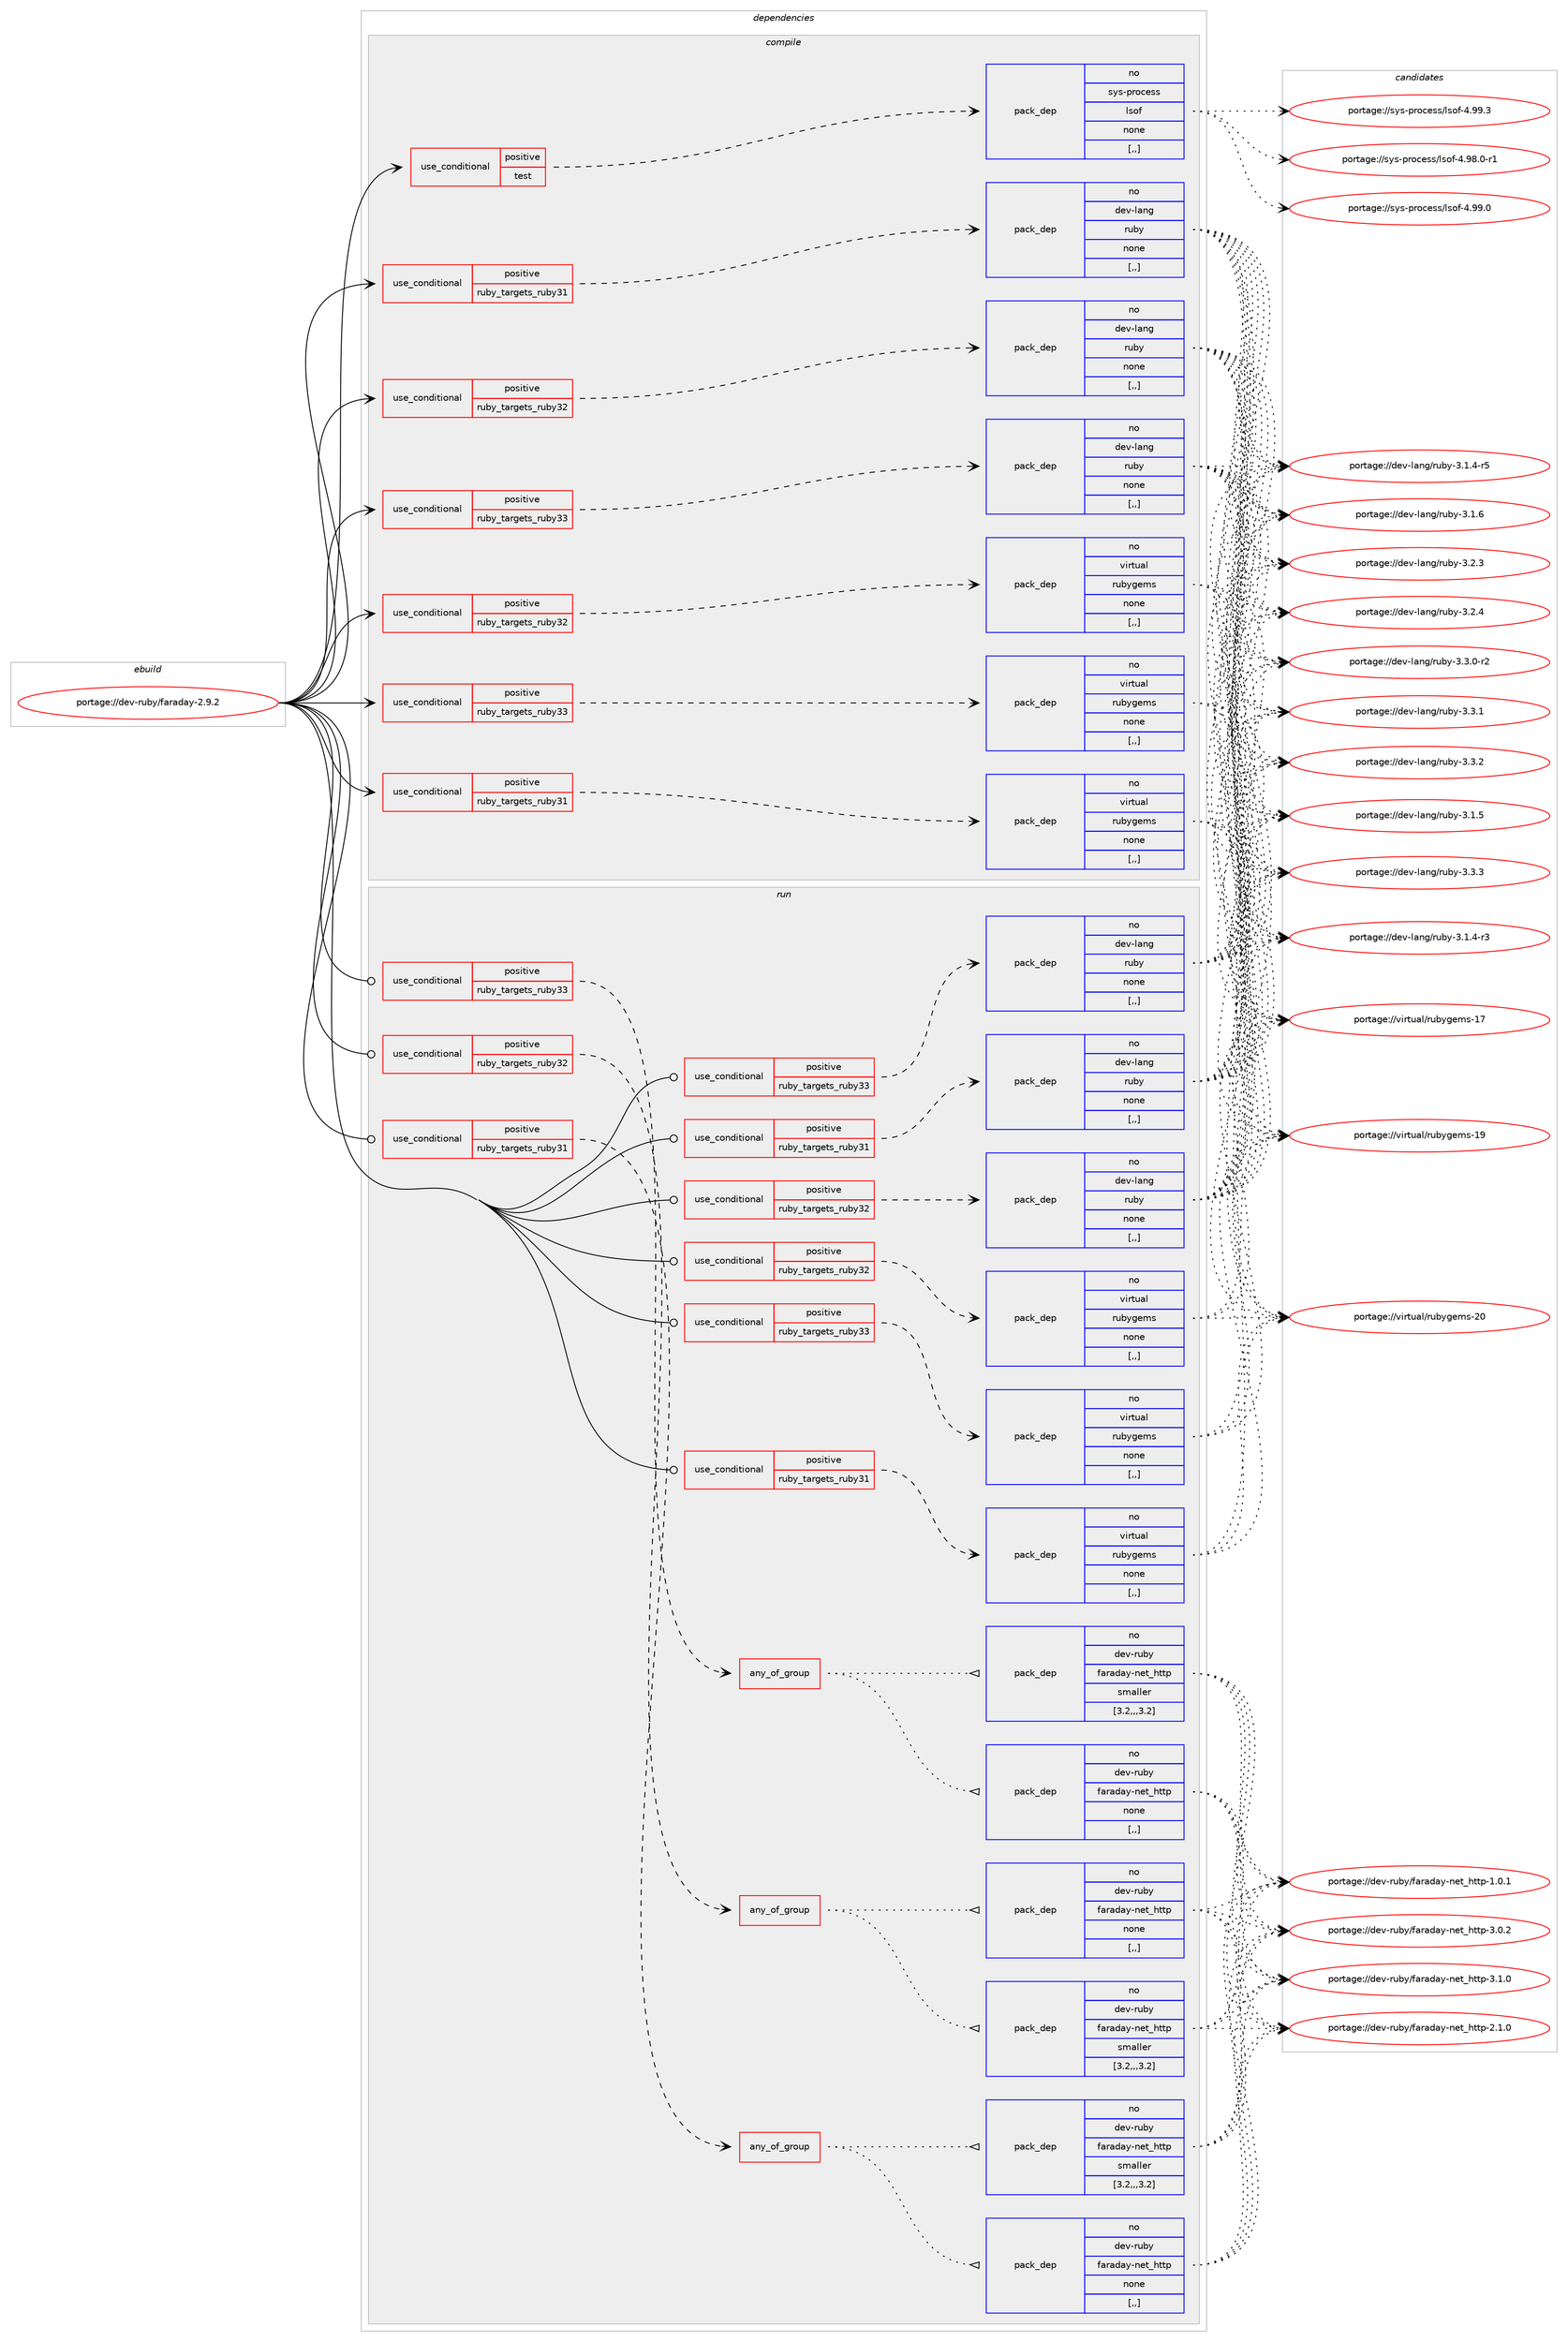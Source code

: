 digraph prolog {

# *************
# Graph options
# *************

newrank=true;
concentrate=true;
compound=true;
graph [rankdir=LR,fontname=Helvetica,fontsize=10,ranksep=1.5];#, ranksep=2.5, nodesep=0.2];
edge  [arrowhead=vee];
node  [fontname=Helvetica,fontsize=10];

# **********
# The ebuild
# **********

subgraph cluster_leftcol {
color=gray;
rank=same;
label=<<i>ebuild</i>>;
id [label="portage://dev-ruby/faraday-2.9.2", color=red, width=4, href="../dev-ruby/faraday-2.9.2.svg"];
}

# ****************
# The dependencies
# ****************

subgraph cluster_midcol {
color=gray;
label=<<i>dependencies</i>>;
subgraph cluster_compile {
fillcolor="#eeeeee";
style=filled;
label=<<i>compile</i>>;
subgraph cond46355 {
dependency179596 [label=<<TABLE BORDER="0" CELLBORDER="1" CELLSPACING="0" CELLPADDING="4"><TR><TD ROWSPAN="3" CELLPADDING="10">use_conditional</TD></TR><TR><TD>positive</TD></TR><TR><TD>ruby_targets_ruby31</TD></TR></TABLE>>, shape=none, color=red];
subgraph pack131950 {
dependency179597 [label=<<TABLE BORDER="0" CELLBORDER="1" CELLSPACING="0" CELLPADDING="4" WIDTH="220"><TR><TD ROWSPAN="6" CELLPADDING="30">pack_dep</TD></TR><TR><TD WIDTH="110">no</TD></TR><TR><TD>dev-lang</TD></TR><TR><TD>ruby</TD></TR><TR><TD>none</TD></TR><TR><TD>[,,]</TD></TR></TABLE>>, shape=none, color=blue];
}
dependency179596:e -> dependency179597:w [weight=20,style="dashed",arrowhead="vee"];
}
id:e -> dependency179596:w [weight=20,style="solid",arrowhead="vee"];
subgraph cond46356 {
dependency179598 [label=<<TABLE BORDER="0" CELLBORDER="1" CELLSPACING="0" CELLPADDING="4"><TR><TD ROWSPAN="3" CELLPADDING="10">use_conditional</TD></TR><TR><TD>positive</TD></TR><TR><TD>ruby_targets_ruby31</TD></TR></TABLE>>, shape=none, color=red];
subgraph pack131951 {
dependency179599 [label=<<TABLE BORDER="0" CELLBORDER="1" CELLSPACING="0" CELLPADDING="4" WIDTH="220"><TR><TD ROWSPAN="6" CELLPADDING="30">pack_dep</TD></TR><TR><TD WIDTH="110">no</TD></TR><TR><TD>virtual</TD></TR><TR><TD>rubygems</TD></TR><TR><TD>none</TD></TR><TR><TD>[,,]</TD></TR></TABLE>>, shape=none, color=blue];
}
dependency179598:e -> dependency179599:w [weight=20,style="dashed",arrowhead="vee"];
}
id:e -> dependency179598:w [weight=20,style="solid",arrowhead="vee"];
subgraph cond46357 {
dependency179600 [label=<<TABLE BORDER="0" CELLBORDER="1" CELLSPACING="0" CELLPADDING="4"><TR><TD ROWSPAN="3" CELLPADDING="10">use_conditional</TD></TR><TR><TD>positive</TD></TR><TR><TD>ruby_targets_ruby32</TD></TR></TABLE>>, shape=none, color=red];
subgraph pack131952 {
dependency179601 [label=<<TABLE BORDER="0" CELLBORDER="1" CELLSPACING="0" CELLPADDING="4" WIDTH="220"><TR><TD ROWSPAN="6" CELLPADDING="30">pack_dep</TD></TR><TR><TD WIDTH="110">no</TD></TR><TR><TD>dev-lang</TD></TR><TR><TD>ruby</TD></TR><TR><TD>none</TD></TR><TR><TD>[,,]</TD></TR></TABLE>>, shape=none, color=blue];
}
dependency179600:e -> dependency179601:w [weight=20,style="dashed",arrowhead="vee"];
}
id:e -> dependency179600:w [weight=20,style="solid",arrowhead="vee"];
subgraph cond46358 {
dependency179602 [label=<<TABLE BORDER="0" CELLBORDER="1" CELLSPACING="0" CELLPADDING="4"><TR><TD ROWSPAN="3" CELLPADDING="10">use_conditional</TD></TR><TR><TD>positive</TD></TR><TR><TD>ruby_targets_ruby32</TD></TR></TABLE>>, shape=none, color=red];
subgraph pack131953 {
dependency179603 [label=<<TABLE BORDER="0" CELLBORDER="1" CELLSPACING="0" CELLPADDING="4" WIDTH="220"><TR><TD ROWSPAN="6" CELLPADDING="30">pack_dep</TD></TR><TR><TD WIDTH="110">no</TD></TR><TR><TD>virtual</TD></TR><TR><TD>rubygems</TD></TR><TR><TD>none</TD></TR><TR><TD>[,,]</TD></TR></TABLE>>, shape=none, color=blue];
}
dependency179602:e -> dependency179603:w [weight=20,style="dashed",arrowhead="vee"];
}
id:e -> dependency179602:w [weight=20,style="solid",arrowhead="vee"];
subgraph cond46359 {
dependency179604 [label=<<TABLE BORDER="0" CELLBORDER="1" CELLSPACING="0" CELLPADDING="4"><TR><TD ROWSPAN="3" CELLPADDING="10">use_conditional</TD></TR><TR><TD>positive</TD></TR><TR><TD>ruby_targets_ruby33</TD></TR></TABLE>>, shape=none, color=red];
subgraph pack131954 {
dependency179605 [label=<<TABLE BORDER="0" CELLBORDER="1" CELLSPACING="0" CELLPADDING="4" WIDTH="220"><TR><TD ROWSPAN="6" CELLPADDING="30">pack_dep</TD></TR><TR><TD WIDTH="110">no</TD></TR><TR><TD>dev-lang</TD></TR><TR><TD>ruby</TD></TR><TR><TD>none</TD></TR><TR><TD>[,,]</TD></TR></TABLE>>, shape=none, color=blue];
}
dependency179604:e -> dependency179605:w [weight=20,style="dashed",arrowhead="vee"];
}
id:e -> dependency179604:w [weight=20,style="solid",arrowhead="vee"];
subgraph cond46360 {
dependency179606 [label=<<TABLE BORDER="0" CELLBORDER="1" CELLSPACING="0" CELLPADDING="4"><TR><TD ROWSPAN="3" CELLPADDING="10">use_conditional</TD></TR><TR><TD>positive</TD></TR><TR><TD>ruby_targets_ruby33</TD></TR></TABLE>>, shape=none, color=red];
subgraph pack131955 {
dependency179607 [label=<<TABLE BORDER="0" CELLBORDER="1" CELLSPACING="0" CELLPADDING="4" WIDTH="220"><TR><TD ROWSPAN="6" CELLPADDING="30">pack_dep</TD></TR><TR><TD WIDTH="110">no</TD></TR><TR><TD>virtual</TD></TR><TR><TD>rubygems</TD></TR><TR><TD>none</TD></TR><TR><TD>[,,]</TD></TR></TABLE>>, shape=none, color=blue];
}
dependency179606:e -> dependency179607:w [weight=20,style="dashed",arrowhead="vee"];
}
id:e -> dependency179606:w [weight=20,style="solid",arrowhead="vee"];
subgraph cond46361 {
dependency179608 [label=<<TABLE BORDER="0" CELLBORDER="1" CELLSPACING="0" CELLPADDING="4"><TR><TD ROWSPAN="3" CELLPADDING="10">use_conditional</TD></TR><TR><TD>positive</TD></TR><TR><TD>test</TD></TR></TABLE>>, shape=none, color=red];
subgraph pack131956 {
dependency179609 [label=<<TABLE BORDER="0" CELLBORDER="1" CELLSPACING="0" CELLPADDING="4" WIDTH="220"><TR><TD ROWSPAN="6" CELLPADDING="30">pack_dep</TD></TR><TR><TD WIDTH="110">no</TD></TR><TR><TD>sys-process</TD></TR><TR><TD>lsof</TD></TR><TR><TD>none</TD></TR><TR><TD>[,,]</TD></TR></TABLE>>, shape=none, color=blue];
}
dependency179608:e -> dependency179609:w [weight=20,style="dashed",arrowhead="vee"];
}
id:e -> dependency179608:w [weight=20,style="solid",arrowhead="vee"];
}
subgraph cluster_compileandrun {
fillcolor="#eeeeee";
style=filled;
label=<<i>compile and run</i>>;
}
subgraph cluster_run {
fillcolor="#eeeeee";
style=filled;
label=<<i>run</i>>;
subgraph cond46362 {
dependency179610 [label=<<TABLE BORDER="0" CELLBORDER="1" CELLSPACING="0" CELLPADDING="4"><TR><TD ROWSPAN="3" CELLPADDING="10">use_conditional</TD></TR><TR><TD>positive</TD></TR><TR><TD>ruby_targets_ruby31</TD></TR></TABLE>>, shape=none, color=red];
subgraph any1149 {
dependency179611 [label=<<TABLE BORDER="0" CELLBORDER="1" CELLSPACING="0" CELLPADDING="4"><TR><TD CELLPADDING="10">any_of_group</TD></TR></TABLE>>, shape=none, color=red];subgraph pack131957 {
dependency179612 [label=<<TABLE BORDER="0" CELLBORDER="1" CELLSPACING="0" CELLPADDING="4" WIDTH="220"><TR><TD ROWSPAN="6" CELLPADDING="30">pack_dep</TD></TR><TR><TD WIDTH="110">no</TD></TR><TR><TD>dev-ruby</TD></TR><TR><TD>faraday-net_http</TD></TR><TR><TD>smaller</TD></TR><TR><TD>[3.2,,,3.2]</TD></TR></TABLE>>, shape=none, color=blue];
}
dependency179611:e -> dependency179612:w [weight=20,style="dotted",arrowhead="oinv"];
subgraph pack131958 {
dependency179613 [label=<<TABLE BORDER="0" CELLBORDER="1" CELLSPACING="0" CELLPADDING="4" WIDTH="220"><TR><TD ROWSPAN="6" CELLPADDING="30">pack_dep</TD></TR><TR><TD WIDTH="110">no</TD></TR><TR><TD>dev-ruby</TD></TR><TR><TD>faraday-net_http</TD></TR><TR><TD>none</TD></TR><TR><TD>[,,]</TD></TR></TABLE>>, shape=none, color=blue];
}
dependency179611:e -> dependency179613:w [weight=20,style="dotted",arrowhead="oinv"];
}
dependency179610:e -> dependency179611:w [weight=20,style="dashed",arrowhead="vee"];
}
id:e -> dependency179610:w [weight=20,style="solid",arrowhead="odot"];
subgraph cond46363 {
dependency179614 [label=<<TABLE BORDER="0" CELLBORDER="1" CELLSPACING="0" CELLPADDING="4"><TR><TD ROWSPAN="3" CELLPADDING="10">use_conditional</TD></TR><TR><TD>positive</TD></TR><TR><TD>ruby_targets_ruby31</TD></TR></TABLE>>, shape=none, color=red];
subgraph pack131959 {
dependency179615 [label=<<TABLE BORDER="0" CELLBORDER="1" CELLSPACING="0" CELLPADDING="4" WIDTH="220"><TR><TD ROWSPAN="6" CELLPADDING="30">pack_dep</TD></TR><TR><TD WIDTH="110">no</TD></TR><TR><TD>dev-lang</TD></TR><TR><TD>ruby</TD></TR><TR><TD>none</TD></TR><TR><TD>[,,]</TD></TR></TABLE>>, shape=none, color=blue];
}
dependency179614:e -> dependency179615:w [weight=20,style="dashed",arrowhead="vee"];
}
id:e -> dependency179614:w [weight=20,style="solid",arrowhead="odot"];
subgraph cond46364 {
dependency179616 [label=<<TABLE BORDER="0" CELLBORDER="1" CELLSPACING="0" CELLPADDING="4"><TR><TD ROWSPAN="3" CELLPADDING="10">use_conditional</TD></TR><TR><TD>positive</TD></TR><TR><TD>ruby_targets_ruby31</TD></TR></TABLE>>, shape=none, color=red];
subgraph pack131960 {
dependency179617 [label=<<TABLE BORDER="0" CELLBORDER="1" CELLSPACING="0" CELLPADDING="4" WIDTH="220"><TR><TD ROWSPAN="6" CELLPADDING="30">pack_dep</TD></TR><TR><TD WIDTH="110">no</TD></TR><TR><TD>virtual</TD></TR><TR><TD>rubygems</TD></TR><TR><TD>none</TD></TR><TR><TD>[,,]</TD></TR></TABLE>>, shape=none, color=blue];
}
dependency179616:e -> dependency179617:w [weight=20,style="dashed",arrowhead="vee"];
}
id:e -> dependency179616:w [weight=20,style="solid",arrowhead="odot"];
subgraph cond46365 {
dependency179618 [label=<<TABLE BORDER="0" CELLBORDER="1" CELLSPACING="0" CELLPADDING="4"><TR><TD ROWSPAN="3" CELLPADDING="10">use_conditional</TD></TR><TR><TD>positive</TD></TR><TR><TD>ruby_targets_ruby32</TD></TR></TABLE>>, shape=none, color=red];
subgraph any1150 {
dependency179619 [label=<<TABLE BORDER="0" CELLBORDER="1" CELLSPACING="0" CELLPADDING="4"><TR><TD CELLPADDING="10">any_of_group</TD></TR></TABLE>>, shape=none, color=red];subgraph pack131961 {
dependency179620 [label=<<TABLE BORDER="0" CELLBORDER="1" CELLSPACING="0" CELLPADDING="4" WIDTH="220"><TR><TD ROWSPAN="6" CELLPADDING="30">pack_dep</TD></TR><TR><TD WIDTH="110">no</TD></TR><TR><TD>dev-ruby</TD></TR><TR><TD>faraday-net_http</TD></TR><TR><TD>smaller</TD></TR><TR><TD>[3.2,,,3.2]</TD></TR></TABLE>>, shape=none, color=blue];
}
dependency179619:e -> dependency179620:w [weight=20,style="dotted",arrowhead="oinv"];
subgraph pack131962 {
dependency179621 [label=<<TABLE BORDER="0" CELLBORDER="1" CELLSPACING="0" CELLPADDING="4" WIDTH="220"><TR><TD ROWSPAN="6" CELLPADDING="30">pack_dep</TD></TR><TR><TD WIDTH="110">no</TD></TR><TR><TD>dev-ruby</TD></TR><TR><TD>faraday-net_http</TD></TR><TR><TD>none</TD></TR><TR><TD>[,,]</TD></TR></TABLE>>, shape=none, color=blue];
}
dependency179619:e -> dependency179621:w [weight=20,style="dotted",arrowhead="oinv"];
}
dependency179618:e -> dependency179619:w [weight=20,style="dashed",arrowhead="vee"];
}
id:e -> dependency179618:w [weight=20,style="solid",arrowhead="odot"];
subgraph cond46366 {
dependency179622 [label=<<TABLE BORDER="0" CELLBORDER="1" CELLSPACING="0" CELLPADDING="4"><TR><TD ROWSPAN="3" CELLPADDING="10">use_conditional</TD></TR><TR><TD>positive</TD></TR><TR><TD>ruby_targets_ruby32</TD></TR></TABLE>>, shape=none, color=red];
subgraph pack131963 {
dependency179623 [label=<<TABLE BORDER="0" CELLBORDER="1" CELLSPACING="0" CELLPADDING="4" WIDTH="220"><TR><TD ROWSPAN="6" CELLPADDING="30">pack_dep</TD></TR><TR><TD WIDTH="110">no</TD></TR><TR><TD>dev-lang</TD></TR><TR><TD>ruby</TD></TR><TR><TD>none</TD></TR><TR><TD>[,,]</TD></TR></TABLE>>, shape=none, color=blue];
}
dependency179622:e -> dependency179623:w [weight=20,style="dashed",arrowhead="vee"];
}
id:e -> dependency179622:w [weight=20,style="solid",arrowhead="odot"];
subgraph cond46367 {
dependency179624 [label=<<TABLE BORDER="0" CELLBORDER="1" CELLSPACING="0" CELLPADDING="4"><TR><TD ROWSPAN="3" CELLPADDING="10">use_conditional</TD></TR><TR><TD>positive</TD></TR><TR><TD>ruby_targets_ruby32</TD></TR></TABLE>>, shape=none, color=red];
subgraph pack131964 {
dependency179625 [label=<<TABLE BORDER="0" CELLBORDER="1" CELLSPACING="0" CELLPADDING="4" WIDTH="220"><TR><TD ROWSPAN="6" CELLPADDING="30">pack_dep</TD></TR><TR><TD WIDTH="110">no</TD></TR><TR><TD>virtual</TD></TR><TR><TD>rubygems</TD></TR><TR><TD>none</TD></TR><TR><TD>[,,]</TD></TR></TABLE>>, shape=none, color=blue];
}
dependency179624:e -> dependency179625:w [weight=20,style="dashed",arrowhead="vee"];
}
id:e -> dependency179624:w [weight=20,style="solid",arrowhead="odot"];
subgraph cond46368 {
dependency179626 [label=<<TABLE BORDER="0" CELLBORDER="1" CELLSPACING="0" CELLPADDING="4"><TR><TD ROWSPAN="3" CELLPADDING="10">use_conditional</TD></TR><TR><TD>positive</TD></TR><TR><TD>ruby_targets_ruby33</TD></TR></TABLE>>, shape=none, color=red];
subgraph any1151 {
dependency179627 [label=<<TABLE BORDER="0" CELLBORDER="1" CELLSPACING="0" CELLPADDING="4"><TR><TD CELLPADDING="10">any_of_group</TD></TR></TABLE>>, shape=none, color=red];subgraph pack131965 {
dependency179628 [label=<<TABLE BORDER="0" CELLBORDER="1" CELLSPACING="0" CELLPADDING="4" WIDTH="220"><TR><TD ROWSPAN="6" CELLPADDING="30">pack_dep</TD></TR><TR><TD WIDTH="110">no</TD></TR><TR><TD>dev-ruby</TD></TR><TR><TD>faraday-net_http</TD></TR><TR><TD>smaller</TD></TR><TR><TD>[3.2,,,3.2]</TD></TR></TABLE>>, shape=none, color=blue];
}
dependency179627:e -> dependency179628:w [weight=20,style="dotted",arrowhead="oinv"];
subgraph pack131966 {
dependency179629 [label=<<TABLE BORDER="0" CELLBORDER="1" CELLSPACING="0" CELLPADDING="4" WIDTH="220"><TR><TD ROWSPAN="6" CELLPADDING="30">pack_dep</TD></TR><TR><TD WIDTH="110">no</TD></TR><TR><TD>dev-ruby</TD></TR><TR><TD>faraday-net_http</TD></TR><TR><TD>none</TD></TR><TR><TD>[,,]</TD></TR></TABLE>>, shape=none, color=blue];
}
dependency179627:e -> dependency179629:w [weight=20,style="dotted",arrowhead="oinv"];
}
dependency179626:e -> dependency179627:w [weight=20,style="dashed",arrowhead="vee"];
}
id:e -> dependency179626:w [weight=20,style="solid",arrowhead="odot"];
subgraph cond46369 {
dependency179630 [label=<<TABLE BORDER="0" CELLBORDER="1" CELLSPACING="0" CELLPADDING="4"><TR><TD ROWSPAN="3" CELLPADDING="10">use_conditional</TD></TR><TR><TD>positive</TD></TR><TR><TD>ruby_targets_ruby33</TD></TR></TABLE>>, shape=none, color=red];
subgraph pack131967 {
dependency179631 [label=<<TABLE BORDER="0" CELLBORDER="1" CELLSPACING="0" CELLPADDING="4" WIDTH="220"><TR><TD ROWSPAN="6" CELLPADDING="30">pack_dep</TD></TR><TR><TD WIDTH="110">no</TD></TR><TR><TD>dev-lang</TD></TR><TR><TD>ruby</TD></TR><TR><TD>none</TD></TR><TR><TD>[,,]</TD></TR></TABLE>>, shape=none, color=blue];
}
dependency179630:e -> dependency179631:w [weight=20,style="dashed",arrowhead="vee"];
}
id:e -> dependency179630:w [weight=20,style="solid",arrowhead="odot"];
subgraph cond46370 {
dependency179632 [label=<<TABLE BORDER="0" CELLBORDER="1" CELLSPACING="0" CELLPADDING="4"><TR><TD ROWSPAN="3" CELLPADDING="10">use_conditional</TD></TR><TR><TD>positive</TD></TR><TR><TD>ruby_targets_ruby33</TD></TR></TABLE>>, shape=none, color=red];
subgraph pack131968 {
dependency179633 [label=<<TABLE BORDER="0" CELLBORDER="1" CELLSPACING="0" CELLPADDING="4" WIDTH="220"><TR><TD ROWSPAN="6" CELLPADDING="30">pack_dep</TD></TR><TR><TD WIDTH="110">no</TD></TR><TR><TD>virtual</TD></TR><TR><TD>rubygems</TD></TR><TR><TD>none</TD></TR><TR><TD>[,,]</TD></TR></TABLE>>, shape=none, color=blue];
}
dependency179632:e -> dependency179633:w [weight=20,style="dashed",arrowhead="vee"];
}
id:e -> dependency179632:w [weight=20,style="solid",arrowhead="odot"];
}
}

# **************
# The candidates
# **************

subgraph cluster_choices {
rank=same;
color=gray;
label=<<i>candidates</i>>;

subgraph choice131950 {
color=black;
nodesep=1;
choice100101118451089711010347114117981214551464946524511451 [label="portage://dev-lang/ruby-3.1.4-r3", color=red, width=4,href="../dev-lang/ruby-3.1.4-r3.svg"];
choice100101118451089711010347114117981214551464946524511453 [label="portage://dev-lang/ruby-3.1.4-r5", color=red, width=4,href="../dev-lang/ruby-3.1.4-r5.svg"];
choice10010111845108971101034711411798121455146494653 [label="portage://dev-lang/ruby-3.1.5", color=red, width=4,href="../dev-lang/ruby-3.1.5.svg"];
choice10010111845108971101034711411798121455146494654 [label="portage://dev-lang/ruby-3.1.6", color=red, width=4,href="../dev-lang/ruby-3.1.6.svg"];
choice10010111845108971101034711411798121455146504651 [label="portage://dev-lang/ruby-3.2.3", color=red, width=4,href="../dev-lang/ruby-3.2.3.svg"];
choice10010111845108971101034711411798121455146504652 [label="portage://dev-lang/ruby-3.2.4", color=red, width=4,href="../dev-lang/ruby-3.2.4.svg"];
choice100101118451089711010347114117981214551465146484511450 [label="portage://dev-lang/ruby-3.3.0-r2", color=red, width=4,href="../dev-lang/ruby-3.3.0-r2.svg"];
choice10010111845108971101034711411798121455146514649 [label="portage://dev-lang/ruby-3.3.1", color=red, width=4,href="../dev-lang/ruby-3.3.1.svg"];
choice10010111845108971101034711411798121455146514650 [label="portage://dev-lang/ruby-3.3.2", color=red, width=4,href="../dev-lang/ruby-3.3.2.svg"];
choice10010111845108971101034711411798121455146514651 [label="portage://dev-lang/ruby-3.3.3", color=red, width=4,href="../dev-lang/ruby-3.3.3.svg"];
dependency179597:e -> choice100101118451089711010347114117981214551464946524511451:w [style=dotted,weight="100"];
dependency179597:e -> choice100101118451089711010347114117981214551464946524511453:w [style=dotted,weight="100"];
dependency179597:e -> choice10010111845108971101034711411798121455146494653:w [style=dotted,weight="100"];
dependency179597:e -> choice10010111845108971101034711411798121455146494654:w [style=dotted,weight="100"];
dependency179597:e -> choice10010111845108971101034711411798121455146504651:w [style=dotted,weight="100"];
dependency179597:e -> choice10010111845108971101034711411798121455146504652:w [style=dotted,weight="100"];
dependency179597:e -> choice100101118451089711010347114117981214551465146484511450:w [style=dotted,weight="100"];
dependency179597:e -> choice10010111845108971101034711411798121455146514649:w [style=dotted,weight="100"];
dependency179597:e -> choice10010111845108971101034711411798121455146514650:w [style=dotted,weight="100"];
dependency179597:e -> choice10010111845108971101034711411798121455146514651:w [style=dotted,weight="100"];
}
subgraph choice131951 {
color=black;
nodesep=1;
choice118105114116117971084711411798121103101109115454955 [label="portage://virtual/rubygems-17", color=red, width=4,href="../virtual/rubygems-17.svg"];
choice118105114116117971084711411798121103101109115454957 [label="portage://virtual/rubygems-19", color=red, width=4,href="../virtual/rubygems-19.svg"];
choice118105114116117971084711411798121103101109115455048 [label="portage://virtual/rubygems-20", color=red, width=4,href="../virtual/rubygems-20.svg"];
dependency179599:e -> choice118105114116117971084711411798121103101109115454955:w [style=dotted,weight="100"];
dependency179599:e -> choice118105114116117971084711411798121103101109115454957:w [style=dotted,weight="100"];
dependency179599:e -> choice118105114116117971084711411798121103101109115455048:w [style=dotted,weight="100"];
}
subgraph choice131952 {
color=black;
nodesep=1;
choice100101118451089711010347114117981214551464946524511451 [label="portage://dev-lang/ruby-3.1.4-r3", color=red, width=4,href="../dev-lang/ruby-3.1.4-r3.svg"];
choice100101118451089711010347114117981214551464946524511453 [label="portage://dev-lang/ruby-3.1.4-r5", color=red, width=4,href="../dev-lang/ruby-3.1.4-r5.svg"];
choice10010111845108971101034711411798121455146494653 [label="portage://dev-lang/ruby-3.1.5", color=red, width=4,href="../dev-lang/ruby-3.1.5.svg"];
choice10010111845108971101034711411798121455146494654 [label="portage://dev-lang/ruby-3.1.6", color=red, width=4,href="../dev-lang/ruby-3.1.6.svg"];
choice10010111845108971101034711411798121455146504651 [label="portage://dev-lang/ruby-3.2.3", color=red, width=4,href="../dev-lang/ruby-3.2.3.svg"];
choice10010111845108971101034711411798121455146504652 [label="portage://dev-lang/ruby-3.2.4", color=red, width=4,href="../dev-lang/ruby-3.2.4.svg"];
choice100101118451089711010347114117981214551465146484511450 [label="portage://dev-lang/ruby-3.3.0-r2", color=red, width=4,href="../dev-lang/ruby-3.3.0-r2.svg"];
choice10010111845108971101034711411798121455146514649 [label="portage://dev-lang/ruby-3.3.1", color=red, width=4,href="../dev-lang/ruby-3.3.1.svg"];
choice10010111845108971101034711411798121455146514650 [label="portage://dev-lang/ruby-3.3.2", color=red, width=4,href="../dev-lang/ruby-3.3.2.svg"];
choice10010111845108971101034711411798121455146514651 [label="portage://dev-lang/ruby-3.3.3", color=red, width=4,href="../dev-lang/ruby-3.3.3.svg"];
dependency179601:e -> choice100101118451089711010347114117981214551464946524511451:w [style=dotted,weight="100"];
dependency179601:e -> choice100101118451089711010347114117981214551464946524511453:w [style=dotted,weight="100"];
dependency179601:e -> choice10010111845108971101034711411798121455146494653:w [style=dotted,weight="100"];
dependency179601:e -> choice10010111845108971101034711411798121455146494654:w [style=dotted,weight="100"];
dependency179601:e -> choice10010111845108971101034711411798121455146504651:w [style=dotted,weight="100"];
dependency179601:e -> choice10010111845108971101034711411798121455146504652:w [style=dotted,weight="100"];
dependency179601:e -> choice100101118451089711010347114117981214551465146484511450:w [style=dotted,weight="100"];
dependency179601:e -> choice10010111845108971101034711411798121455146514649:w [style=dotted,weight="100"];
dependency179601:e -> choice10010111845108971101034711411798121455146514650:w [style=dotted,weight="100"];
dependency179601:e -> choice10010111845108971101034711411798121455146514651:w [style=dotted,weight="100"];
}
subgraph choice131953 {
color=black;
nodesep=1;
choice118105114116117971084711411798121103101109115454955 [label="portage://virtual/rubygems-17", color=red, width=4,href="../virtual/rubygems-17.svg"];
choice118105114116117971084711411798121103101109115454957 [label="portage://virtual/rubygems-19", color=red, width=4,href="../virtual/rubygems-19.svg"];
choice118105114116117971084711411798121103101109115455048 [label="portage://virtual/rubygems-20", color=red, width=4,href="../virtual/rubygems-20.svg"];
dependency179603:e -> choice118105114116117971084711411798121103101109115454955:w [style=dotted,weight="100"];
dependency179603:e -> choice118105114116117971084711411798121103101109115454957:w [style=dotted,weight="100"];
dependency179603:e -> choice118105114116117971084711411798121103101109115455048:w [style=dotted,weight="100"];
}
subgraph choice131954 {
color=black;
nodesep=1;
choice100101118451089711010347114117981214551464946524511451 [label="portage://dev-lang/ruby-3.1.4-r3", color=red, width=4,href="../dev-lang/ruby-3.1.4-r3.svg"];
choice100101118451089711010347114117981214551464946524511453 [label="portage://dev-lang/ruby-3.1.4-r5", color=red, width=4,href="../dev-lang/ruby-3.1.4-r5.svg"];
choice10010111845108971101034711411798121455146494653 [label="portage://dev-lang/ruby-3.1.5", color=red, width=4,href="../dev-lang/ruby-3.1.5.svg"];
choice10010111845108971101034711411798121455146494654 [label="portage://dev-lang/ruby-3.1.6", color=red, width=4,href="../dev-lang/ruby-3.1.6.svg"];
choice10010111845108971101034711411798121455146504651 [label="portage://dev-lang/ruby-3.2.3", color=red, width=4,href="../dev-lang/ruby-3.2.3.svg"];
choice10010111845108971101034711411798121455146504652 [label="portage://dev-lang/ruby-3.2.4", color=red, width=4,href="../dev-lang/ruby-3.2.4.svg"];
choice100101118451089711010347114117981214551465146484511450 [label="portage://dev-lang/ruby-3.3.0-r2", color=red, width=4,href="../dev-lang/ruby-3.3.0-r2.svg"];
choice10010111845108971101034711411798121455146514649 [label="portage://dev-lang/ruby-3.3.1", color=red, width=4,href="../dev-lang/ruby-3.3.1.svg"];
choice10010111845108971101034711411798121455146514650 [label="portage://dev-lang/ruby-3.3.2", color=red, width=4,href="../dev-lang/ruby-3.3.2.svg"];
choice10010111845108971101034711411798121455146514651 [label="portage://dev-lang/ruby-3.3.3", color=red, width=4,href="../dev-lang/ruby-3.3.3.svg"];
dependency179605:e -> choice100101118451089711010347114117981214551464946524511451:w [style=dotted,weight="100"];
dependency179605:e -> choice100101118451089711010347114117981214551464946524511453:w [style=dotted,weight="100"];
dependency179605:e -> choice10010111845108971101034711411798121455146494653:w [style=dotted,weight="100"];
dependency179605:e -> choice10010111845108971101034711411798121455146494654:w [style=dotted,weight="100"];
dependency179605:e -> choice10010111845108971101034711411798121455146504651:w [style=dotted,weight="100"];
dependency179605:e -> choice10010111845108971101034711411798121455146504652:w [style=dotted,weight="100"];
dependency179605:e -> choice100101118451089711010347114117981214551465146484511450:w [style=dotted,weight="100"];
dependency179605:e -> choice10010111845108971101034711411798121455146514649:w [style=dotted,weight="100"];
dependency179605:e -> choice10010111845108971101034711411798121455146514650:w [style=dotted,weight="100"];
dependency179605:e -> choice10010111845108971101034711411798121455146514651:w [style=dotted,weight="100"];
}
subgraph choice131955 {
color=black;
nodesep=1;
choice118105114116117971084711411798121103101109115454955 [label="portage://virtual/rubygems-17", color=red, width=4,href="../virtual/rubygems-17.svg"];
choice118105114116117971084711411798121103101109115454957 [label="portage://virtual/rubygems-19", color=red, width=4,href="../virtual/rubygems-19.svg"];
choice118105114116117971084711411798121103101109115455048 [label="portage://virtual/rubygems-20", color=red, width=4,href="../virtual/rubygems-20.svg"];
dependency179607:e -> choice118105114116117971084711411798121103101109115454955:w [style=dotted,weight="100"];
dependency179607:e -> choice118105114116117971084711411798121103101109115454957:w [style=dotted,weight="100"];
dependency179607:e -> choice118105114116117971084711411798121103101109115455048:w [style=dotted,weight="100"];
}
subgraph choice131956 {
color=black;
nodesep=1;
choice115121115451121141119910111511547108115111102455246575646484511449 [label="portage://sys-process/lsof-4.98.0-r1", color=red, width=4,href="../sys-process/lsof-4.98.0-r1.svg"];
choice11512111545112114111991011151154710811511110245524657574648 [label="portage://sys-process/lsof-4.99.0", color=red, width=4,href="../sys-process/lsof-4.99.0.svg"];
choice11512111545112114111991011151154710811511110245524657574651 [label="portage://sys-process/lsof-4.99.3", color=red, width=4,href="../sys-process/lsof-4.99.3.svg"];
dependency179609:e -> choice115121115451121141119910111511547108115111102455246575646484511449:w [style=dotted,weight="100"];
dependency179609:e -> choice11512111545112114111991011151154710811511110245524657574648:w [style=dotted,weight="100"];
dependency179609:e -> choice11512111545112114111991011151154710811511110245524657574651:w [style=dotted,weight="100"];
}
subgraph choice131957 {
color=black;
nodesep=1;
choice1001011184511411798121471029711497100971214511010111695104116116112454946484649 [label="portage://dev-ruby/faraday-net_http-1.0.1", color=red, width=4,href="../dev-ruby/faraday-net_http-1.0.1.svg"];
choice1001011184511411798121471029711497100971214511010111695104116116112455046494648 [label="portage://dev-ruby/faraday-net_http-2.1.0", color=red, width=4,href="../dev-ruby/faraday-net_http-2.1.0.svg"];
choice1001011184511411798121471029711497100971214511010111695104116116112455146484650 [label="portage://dev-ruby/faraday-net_http-3.0.2", color=red, width=4,href="../dev-ruby/faraday-net_http-3.0.2.svg"];
choice1001011184511411798121471029711497100971214511010111695104116116112455146494648 [label="portage://dev-ruby/faraday-net_http-3.1.0", color=red, width=4,href="../dev-ruby/faraday-net_http-3.1.0.svg"];
dependency179612:e -> choice1001011184511411798121471029711497100971214511010111695104116116112454946484649:w [style=dotted,weight="100"];
dependency179612:e -> choice1001011184511411798121471029711497100971214511010111695104116116112455046494648:w [style=dotted,weight="100"];
dependency179612:e -> choice1001011184511411798121471029711497100971214511010111695104116116112455146484650:w [style=dotted,weight="100"];
dependency179612:e -> choice1001011184511411798121471029711497100971214511010111695104116116112455146494648:w [style=dotted,weight="100"];
}
subgraph choice131958 {
color=black;
nodesep=1;
choice1001011184511411798121471029711497100971214511010111695104116116112454946484649 [label="portage://dev-ruby/faraday-net_http-1.0.1", color=red, width=4,href="../dev-ruby/faraday-net_http-1.0.1.svg"];
choice1001011184511411798121471029711497100971214511010111695104116116112455046494648 [label="portage://dev-ruby/faraday-net_http-2.1.0", color=red, width=4,href="../dev-ruby/faraday-net_http-2.1.0.svg"];
choice1001011184511411798121471029711497100971214511010111695104116116112455146484650 [label="portage://dev-ruby/faraday-net_http-3.0.2", color=red, width=4,href="../dev-ruby/faraday-net_http-3.0.2.svg"];
choice1001011184511411798121471029711497100971214511010111695104116116112455146494648 [label="portage://dev-ruby/faraday-net_http-3.1.0", color=red, width=4,href="../dev-ruby/faraday-net_http-3.1.0.svg"];
dependency179613:e -> choice1001011184511411798121471029711497100971214511010111695104116116112454946484649:w [style=dotted,weight="100"];
dependency179613:e -> choice1001011184511411798121471029711497100971214511010111695104116116112455046494648:w [style=dotted,weight="100"];
dependency179613:e -> choice1001011184511411798121471029711497100971214511010111695104116116112455146484650:w [style=dotted,weight="100"];
dependency179613:e -> choice1001011184511411798121471029711497100971214511010111695104116116112455146494648:w [style=dotted,weight="100"];
}
subgraph choice131959 {
color=black;
nodesep=1;
choice100101118451089711010347114117981214551464946524511451 [label="portage://dev-lang/ruby-3.1.4-r3", color=red, width=4,href="../dev-lang/ruby-3.1.4-r3.svg"];
choice100101118451089711010347114117981214551464946524511453 [label="portage://dev-lang/ruby-3.1.4-r5", color=red, width=4,href="../dev-lang/ruby-3.1.4-r5.svg"];
choice10010111845108971101034711411798121455146494653 [label="portage://dev-lang/ruby-3.1.5", color=red, width=4,href="../dev-lang/ruby-3.1.5.svg"];
choice10010111845108971101034711411798121455146494654 [label="portage://dev-lang/ruby-3.1.6", color=red, width=4,href="../dev-lang/ruby-3.1.6.svg"];
choice10010111845108971101034711411798121455146504651 [label="portage://dev-lang/ruby-3.2.3", color=red, width=4,href="../dev-lang/ruby-3.2.3.svg"];
choice10010111845108971101034711411798121455146504652 [label="portage://dev-lang/ruby-3.2.4", color=red, width=4,href="../dev-lang/ruby-3.2.4.svg"];
choice100101118451089711010347114117981214551465146484511450 [label="portage://dev-lang/ruby-3.3.0-r2", color=red, width=4,href="../dev-lang/ruby-3.3.0-r2.svg"];
choice10010111845108971101034711411798121455146514649 [label="portage://dev-lang/ruby-3.3.1", color=red, width=4,href="../dev-lang/ruby-3.3.1.svg"];
choice10010111845108971101034711411798121455146514650 [label="portage://dev-lang/ruby-3.3.2", color=red, width=4,href="../dev-lang/ruby-3.3.2.svg"];
choice10010111845108971101034711411798121455146514651 [label="portage://dev-lang/ruby-3.3.3", color=red, width=4,href="../dev-lang/ruby-3.3.3.svg"];
dependency179615:e -> choice100101118451089711010347114117981214551464946524511451:w [style=dotted,weight="100"];
dependency179615:e -> choice100101118451089711010347114117981214551464946524511453:w [style=dotted,weight="100"];
dependency179615:e -> choice10010111845108971101034711411798121455146494653:w [style=dotted,weight="100"];
dependency179615:e -> choice10010111845108971101034711411798121455146494654:w [style=dotted,weight="100"];
dependency179615:e -> choice10010111845108971101034711411798121455146504651:w [style=dotted,weight="100"];
dependency179615:e -> choice10010111845108971101034711411798121455146504652:w [style=dotted,weight="100"];
dependency179615:e -> choice100101118451089711010347114117981214551465146484511450:w [style=dotted,weight="100"];
dependency179615:e -> choice10010111845108971101034711411798121455146514649:w [style=dotted,weight="100"];
dependency179615:e -> choice10010111845108971101034711411798121455146514650:w [style=dotted,weight="100"];
dependency179615:e -> choice10010111845108971101034711411798121455146514651:w [style=dotted,weight="100"];
}
subgraph choice131960 {
color=black;
nodesep=1;
choice118105114116117971084711411798121103101109115454955 [label="portage://virtual/rubygems-17", color=red, width=4,href="../virtual/rubygems-17.svg"];
choice118105114116117971084711411798121103101109115454957 [label="portage://virtual/rubygems-19", color=red, width=4,href="../virtual/rubygems-19.svg"];
choice118105114116117971084711411798121103101109115455048 [label="portage://virtual/rubygems-20", color=red, width=4,href="../virtual/rubygems-20.svg"];
dependency179617:e -> choice118105114116117971084711411798121103101109115454955:w [style=dotted,weight="100"];
dependency179617:e -> choice118105114116117971084711411798121103101109115454957:w [style=dotted,weight="100"];
dependency179617:e -> choice118105114116117971084711411798121103101109115455048:w [style=dotted,weight="100"];
}
subgraph choice131961 {
color=black;
nodesep=1;
choice1001011184511411798121471029711497100971214511010111695104116116112454946484649 [label="portage://dev-ruby/faraday-net_http-1.0.1", color=red, width=4,href="../dev-ruby/faraday-net_http-1.0.1.svg"];
choice1001011184511411798121471029711497100971214511010111695104116116112455046494648 [label="portage://dev-ruby/faraday-net_http-2.1.0", color=red, width=4,href="../dev-ruby/faraday-net_http-2.1.0.svg"];
choice1001011184511411798121471029711497100971214511010111695104116116112455146484650 [label="portage://dev-ruby/faraday-net_http-3.0.2", color=red, width=4,href="../dev-ruby/faraday-net_http-3.0.2.svg"];
choice1001011184511411798121471029711497100971214511010111695104116116112455146494648 [label="portage://dev-ruby/faraday-net_http-3.1.0", color=red, width=4,href="../dev-ruby/faraday-net_http-3.1.0.svg"];
dependency179620:e -> choice1001011184511411798121471029711497100971214511010111695104116116112454946484649:w [style=dotted,weight="100"];
dependency179620:e -> choice1001011184511411798121471029711497100971214511010111695104116116112455046494648:w [style=dotted,weight="100"];
dependency179620:e -> choice1001011184511411798121471029711497100971214511010111695104116116112455146484650:w [style=dotted,weight="100"];
dependency179620:e -> choice1001011184511411798121471029711497100971214511010111695104116116112455146494648:w [style=dotted,weight="100"];
}
subgraph choice131962 {
color=black;
nodesep=1;
choice1001011184511411798121471029711497100971214511010111695104116116112454946484649 [label="portage://dev-ruby/faraday-net_http-1.0.1", color=red, width=4,href="../dev-ruby/faraday-net_http-1.0.1.svg"];
choice1001011184511411798121471029711497100971214511010111695104116116112455046494648 [label="portage://dev-ruby/faraday-net_http-2.1.0", color=red, width=4,href="../dev-ruby/faraday-net_http-2.1.0.svg"];
choice1001011184511411798121471029711497100971214511010111695104116116112455146484650 [label="portage://dev-ruby/faraday-net_http-3.0.2", color=red, width=4,href="../dev-ruby/faraday-net_http-3.0.2.svg"];
choice1001011184511411798121471029711497100971214511010111695104116116112455146494648 [label="portage://dev-ruby/faraday-net_http-3.1.0", color=red, width=4,href="../dev-ruby/faraday-net_http-3.1.0.svg"];
dependency179621:e -> choice1001011184511411798121471029711497100971214511010111695104116116112454946484649:w [style=dotted,weight="100"];
dependency179621:e -> choice1001011184511411798121471029711497100971214511010111695104116116112455046494648:w [style=dotted,weight="100"];
dependency179621:e -> choice1001011184511411798121471029711497100971214511010111695104116116112455146484650:w [style=dotted,weight="100"];
dependency179621:e -> choice1001011184511411798121471029711497100971214511010111695104116116112455146494648:w [style=dotted,weight="100"];
}
subgraph choice131963 {
color=black;
nodesep=1;
choice100101118451089711010347114117981214551464946524511451 [label="portage://dev-lang/ruby-3.1.4-r3", color=red, width=4,href="../dev-lang/ruby-3.1.4-r3.svg"];
choice100101118451089711010347114117981214551464946524511453 [label="portage://dev-lang/ruby-3.1.4-r5", color=red, width=4,href="../dev-lang/ruby-3.1.4-r5.svg"];
choice10010111845108971101034711411798121455146494653 [label="portage://dev-lang/ruby-3.1.5", color=red, width=4,href="../dev-lang/ruby-3.1.5.svg"];
choice10010111845108971101034711411798121455146494654 [label="portage://dev-lang/ruby-3.1.6", color=red, width=4,href="../dev-lang/ruby-3.1.6.svg"];
choice10010111845108971101034711411798121455146504651 [label="portage://dev-lang/ruby-3.2.3", color=red, width=4,href="../dev-lang/ruby-3.2.3.svg"];
choice10010111845108971101034711411798121455146504652 [label="portage://dev-lang/ruby-3.2.4", color=red, width=4,href="../dev-lang/ruby-3.2.4.svg"];
choice100101118451089711010347114117981214551465146484511450 [label="portage://dev-lang/ruby-3.3.0-r2", color=red, width=4,href="../dev-lang/ruby-3.3.0-r2.svg"];
choice10010111845108971101034711411798121455146514649 [label="portage://dev-lang/ruby-3.3.1", color=red, width=4,href="../dev-lang/ruby-3.3.1.svg"];
choice10010111845108971101034711411798121455146514650 [label="portage://dev-lang/ruby-3.3.2", color=red, width=4,href="../dev-lang/ruby-3.3.2.svg"];
choice10010111845108971101034711411798121455146514651 [label="portage://dev-lang/ruby-3.3.3", color=red, width=4,href="../dev-lang/ruby-3.3.3.svg"];
dependency179623:e -> choice100101118451089711010347114117981214551464946524511451:w [style=dotted,weight="100"];
dependency179623:e -> choice100101118451089711010347114117981214551464946524511453:w [style=dotted,weight="100"];
dependency179623:e -> choice10010111845108971101034711411798121455146494653:w [style=dotted,weight="100"];
dependency179623:e -> choice10010111845108971101034711411798121455146494654:w [style=dotted,weight="100"];
dependency179623:e -> choice10010111845108971101034711411798121455146504651:w [style=dotted,weight="100"];
dependency179623:e -> choice10010111845108971101034711411798121455146504652:w [style=dotted,weight="100"];
dependency179623:e -> choice100101118451089711010347114117981214551465146484511450:w [style=dotted,weight="100"];
dependency179623:e -> choice10010111845108971101034711411798121455146514649:w [style=dotted,weight="100"];
dependency179623:e -> choice10010111845108971101034711411798121455146514650:w [style=dotted,weight="100"];
dependency179623:e -> choice10010111845108971101034711411798121455146514651:w [style=dotted,weight="100"];
}
subgraph choice131964 {
color=black;
nodesep=1;
choice118105114116117971084711411798121103101109115454955 [label="portage://virtual/rubygems-17", color=red, width=4,href="../virtual/rubygems-17.svg"];
choice118105114116117971084711411798121103101109115454957 [label="portage://virtual/rubygems-19", color=red, width=4,href="../virtual/rubygems-19.svg"];
choice118105114116117971084711411798121103101109115455048 [label="portage://virtual/rubygems-20", color=red, width=4,href="../virtual/rubygems-20.svg"];
dependency179625:e -> choice118105114116117971084711411798121103101109115454955:w [style=dotted,weight="100"];
dependency179625:e -> choice118105114116117971084711411798121103101109115454957:w [style=dotted,weight="100"];
dependency179625:e -> choice118105114116117971084711411798121103101109115455048:w [style=dotted,weight="100"];
}
subgraph choice131965 {
color=black;
nodesep=1;
choice1001011184511411798121471029711497100971214511010111695104116116112454946484649 [label="portage://dev-ruby/faraday-net_http-1.0.1", color=red, width=4,href="../dev-ruby/faraday-net_http-1.0.1.svg"];
choice1001011184511411798121471029711497100971214511010111695104116116112455046494648 [label="portage://dev-ruby/faraday-net_http-2.1.0", color=red, width=4,href="../dev-ruby/faraday-net_http-2.1.0.svg"];
choice1001011184511411798121471029711497100971214511010111695104116116112455146484650 [label="portage://dev-ruby/faraday-net_http-3.0.2", color=red, width=4,href="../dev-ruby/faraday-net_http-3.0.2.svg"];
choice1001011184511411798121471029711497100971214511010111695104116116112455146494648 [label="portage://dev-ruby/faraday-net_http-3.1.0", color=red, width=4,href="../dev-ruby/faraday-net_http-3.1.0.svg"];
dependency179628:e -> choice1001011184511411798121471029711497100971214511010111695104116116112454946484649:w [style=dotted,weight="100"];
dependency179628:e -> choice1001011184511411798121471029711497100971214511010111695104116116112455046494648:w [style=dotted,weight="100"];
dependency179628:e -> choice1001011184511411798121471029711497100971214511010111695104116116112455146484650:w [style=dotted,weight="100"];
dependency179628:e -> choice1001011184511411798121471029711497100971214511010111695104116116112455146494648:w [style=dotted,weight="100"];
}
subgraph choice131966 {
color=black;
nodesep=1;
choice1001011184511411798121471029711497100971214511010111695104116116112454946484649 [label="portage://dev-ruby/faraday-net_http-1.0.1", color=red, width=4,href="../dev-ruby/faraday-net_http-1.0.1.svg"];
choice1001011184511411798121471029711497100971214511010111695104116116112455046494648 [label="portage://dev-ruby/faraday-net_http-2.1.0", color=red, width=4,href="../dev-ruby/faraday-net_http-2.1.0.svg"];
choice1001011184511411798121471029711497100971214511010111695104116116112455146484650 [label="portage://dev-ruby/faraday-net_http-3.0.2", color=red, width=4,href="../dev-ruby/faraday-net_http-3.0.2.svg"];
choice1001011184511411798121471029711497100971214511010111695104116116112455146494648 [label="portage://dev-ruby/faraday-net_http-3.1.0", color=red, width=4,href="../dev-ruby/faraday-net_http-3.1.0.svg"];
dependency179629:e -> choice1001011184511411798121471029711497100971214511010111695104116116112454946484649:w [style=dotted,weight="100"];
dependency179629:e -> choice1001011184511411798121471029711497100971214511010111695104116116112455046494648:w [style=dotted,weight="100"];
dependency179629:e -> choice1001011184511411798121471029711497100971214511010111695104116116112455146484650:w [style=dotted,weight="100"];
dependency179629:e -> choice1001011184511411798121471029711497100971214511010111695104116116112455146494648:w [style=dotted,weight="100"];
}
subgraph choice131967 {
color=black;
nodesep=1;
choice100101118451089711010347114117981214551464946524511451 [label="portage://dev-lang/ruby-3.1.4-r3", color=red, width=4,href="../dev-lang/ruby-3.1.4-r3.svg"];
choice100101118451089711010347114117981214551464946524511453 [label="portage://dev-lang/ruby-3.1.4-r5", color=red, width=4,href="../dev-lang/ruby-3.1.4-r5.svg"];
choice10010111845108971101034711411798121455146494653 [label="portage://dev-lang/ruby-3.1.5", color=red, width=4,href="../dev-lang/ruby-3.1.5.svg"];
choice10010111845108971101034711411798121455146494654 [label="portage://dev-lang/ruby-3.1.6", color=red, width=4,href="../dev-lang/ruby-3.1.6.svg"];
choice10010111845108971101034711411798121455146504651 [label="portage://dev-lang/ruby-3.2.3", color=red, width=4,href="../dev-lang/ruby-3.2.3.svg"];
choice10010111845108971101034711411798121455146504652 [label="portage://dev-lang/ruby-3.2.4", color=red, width=4,href="../dev-lang/ruby-3.2.4.svg"];
choice100101118451089711010347114117981214551465146484511450 [label="portage://dev-lang/ruby-3.3.0-r2", color=red, width=4,href="../dev-lang/ruby-3.3.0-r2.svg"];
choice10010111845108971101034711411798121455146514649 [label="portage://dev-lang/ruby-3.3.1", color=red, width=4,href="../dev-lang/ruby-3.3.1.svg"];
choice10010111845108971101034711411798121455146514650 [label="portage://dev-lang/ruby-3.3.2", color=red, width=4,href="../dev-lang/ruby-3.3.2.svg"];
choice10010111845108971101034711411798121455146514651 [label="portage://dev-lang/ruby-3.3.3", color=red, width=4,href="../dev-lang/ruby-3.3.3.svg"];
dependency179631:e -> choice100101118451089711010347114117981214551464946524511451:w [style=dotted,weight="100"];
dependency179631:e -> choice100101118451089711010347114117981214551464946524511453:w [style=dotted,weight="100"];
dependency179631:e -> choice10010111845108971101034711411798121455146494653:w [style=dotted,weight="100"];
dependency179631:e -> choice10010111845108971101034711411798121455146494654:w [style=dotted,weight="100"];
dependency179631:e -> choice10010111845108971101034711411798121455146504651:w [style=dotted,weight="100"];
dependency179631:e -> choice10010111845108971101034711411798121455146504652:w [style=dotted,weight="100"];
dependency179631:e -> choice100101118451089711010347114117981214551465146484511450:w [style=dotted,weight="100"];
dependency179631:e -> choice10010111845108971101034711411798121455146514649:w [style=dotted,weight="100"];
dependency179631:e -> choice10010111845108971101034711411798121455146514650:w [style=dotted,weight="100"];
dependency179631:e -> choice10010111845108971101034711411798121455146514651:w [style=dotted,weight="100"];
}
subgraph choice131968 {
color=black;
nodesep=1;
choice118105114116117971084711411798121103101109115454955 [label="portage://virtual/rubygems-17", color=red, width=4,href="../virtual/rubygems-17.svg"];
choice118105114116117971084711411798121103101109115454957 [label="portage://virtual/rubygems-19", color=red, width=4,href="../virtual/rubygems-19.svg"];
choice118105114116117971084711411798121103101109115455048 [label="portage://virtual/rubygems-20", color=red, width=4,href="../virtual/rubygems-20.svg"];
dependency179633:e -> choice118105114116117971084711411798121103101109115454955:w [style=dotted,weight="100"];
dependency179633:e -> choice118105114116117971084711411798121103101109115454957:w [style=dotted,weight="100"];
dependency179633:e -> choice118105114116117971084711411798121103101109115455048:w [style=dotted,weight="100"];
}
}

}
